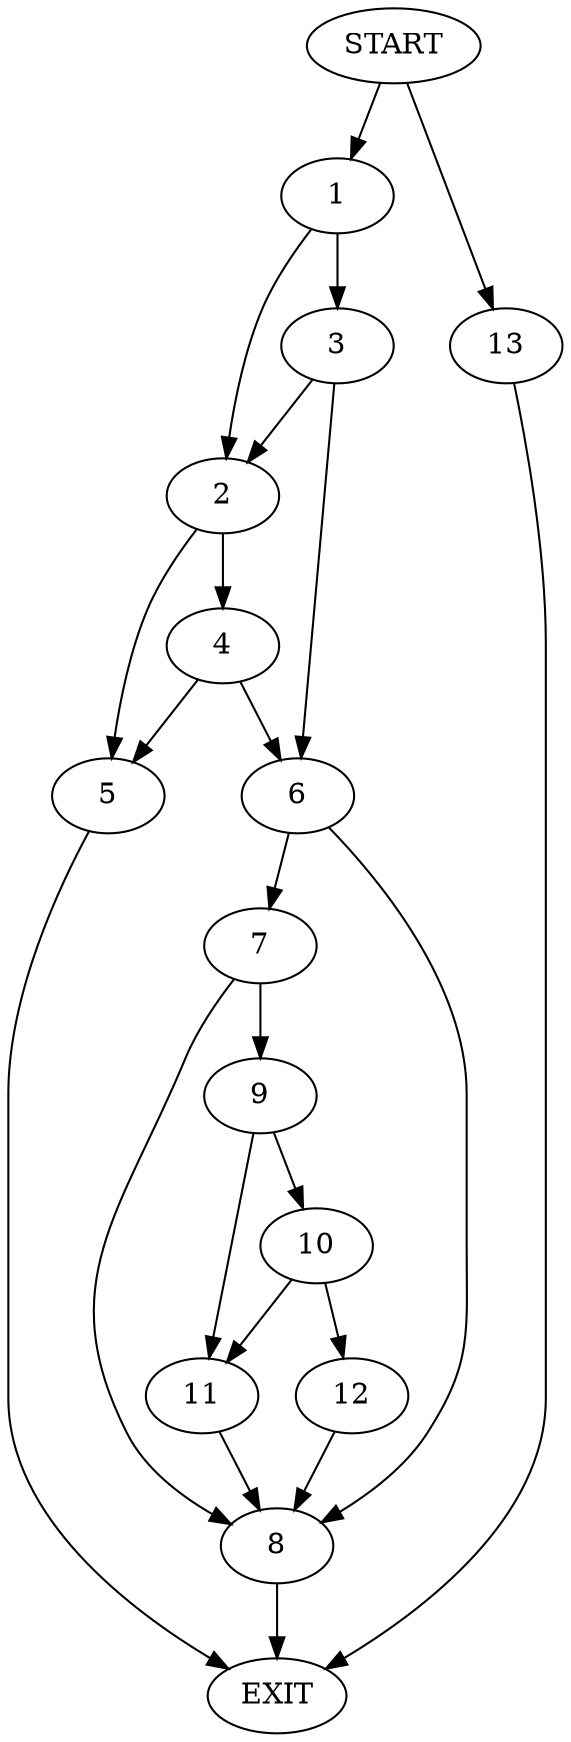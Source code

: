 digraph {
0 [label="START"]
14 [label="EXIT"]
0 -> 1
1 -> 2
1 -> 3
2 -> 4
2 -> 5
3 -> 2
3 -> 6
6 -> 7
6 -> 8
5 -> 14
4 -> 6
4 -> 5
8 -> 14
7 -> 9
7 -> 8
9 -> 10
9 -> 11
11 -> 8
10 -> 11
10 -> 12
12 -> 8
0 -> 13
13 -> 14
}
